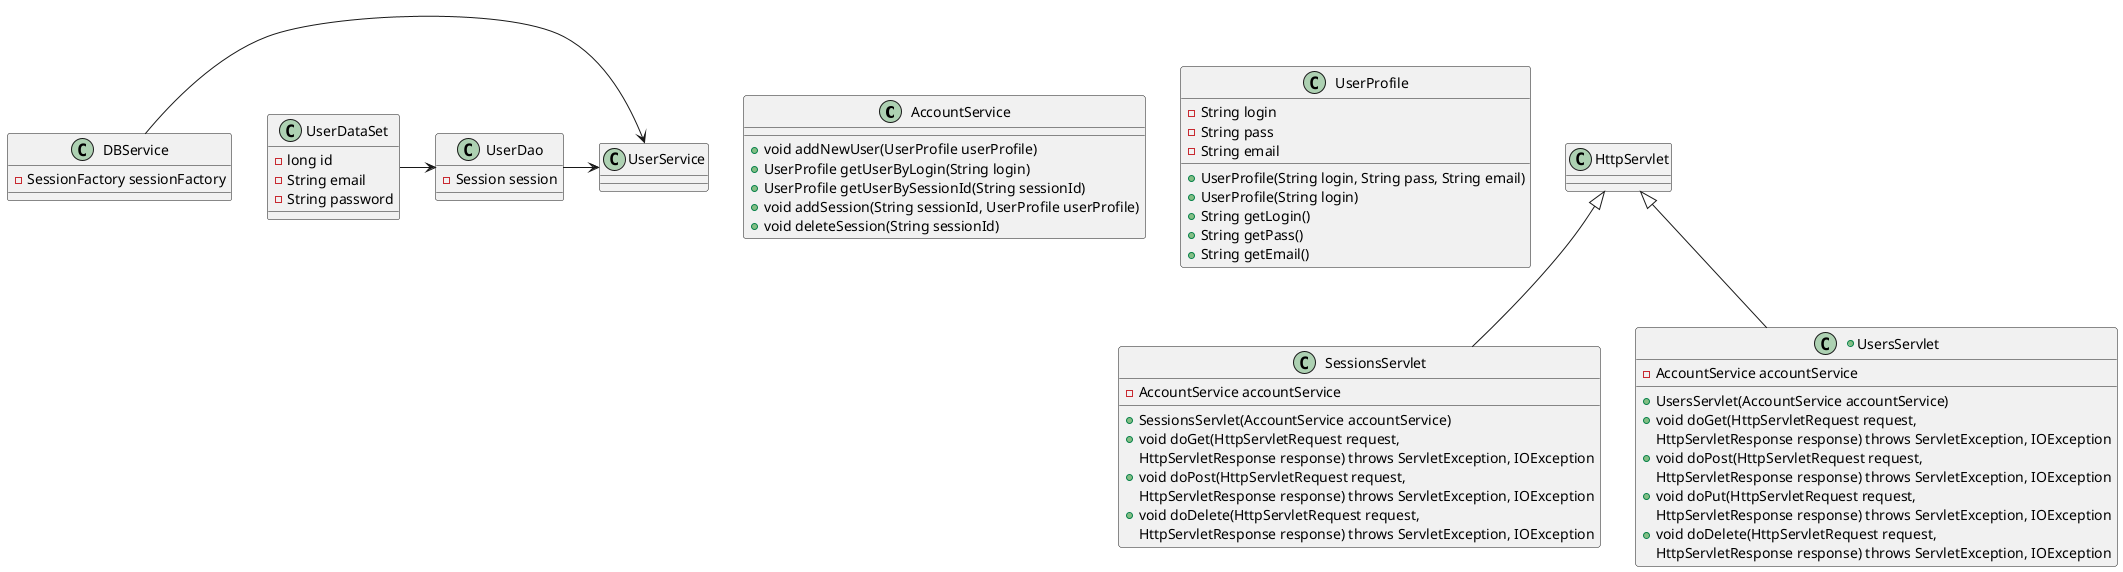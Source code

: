 @startuml
'https://plantuml.com/class-diagram

class AccountService {
+void addNewUser(UserProfile userProfile)
+UserProfile getUserByLogin(String login)
+UserProfile getUserBySessionId(String sessionId)
+void addSession(String sessionId, UserProfile userProfile)
+void deleteSession(String sessionId)
}

class UserProfile {
-String login
-String pass
-String email
+UserProfile(String login, String pass, String email)
+UserProfile(String login)
+String getLogin()
+String getPass()
+String getEmail()
}
class SessionsServlet extends HttpServlet {
-AccountService accountService
+SessionsServlet(AccountService accountService)
+void doGet(HttpServletRequest request,
                      HttpServletResponse response) throws ServletException, IOException
+void doPost(HttpServletRequest request,
                       HttpServletResponse response) throws ServletException, IOException
+void doDelete(HttpServletRequest request,
                         HttpServletResponse response) throws ServletException, IOException
}
+class UsersServlet extends HttpServlet {
-AccountService accountService
+UsersServlet(AccountService accountService)
+void doGet(HttpServletRequest request,
                      HttpServletResponse response) throws ServletException, IOException
+void doPost(HttpServletRequest request,
                       HttpServletResponse response) throws ServletException, IOException
+void doPut(HttpServletRequest request,
                      HttpServletResponse response) throws ServletException, IOException
+void doDelete(HttpServletRequest request,
                         HttpServletResponse response) throws ServletException, IOException
}
class UserDataSet {
-long id
-String email
-String password
}

class UserDao {
-Session session
}

class DBService {
-SessionFactory sessionFactory
}

class UserService

UserDao -> UserService

UserDataSet -> UserDao
DBService -> UserService

@enduml